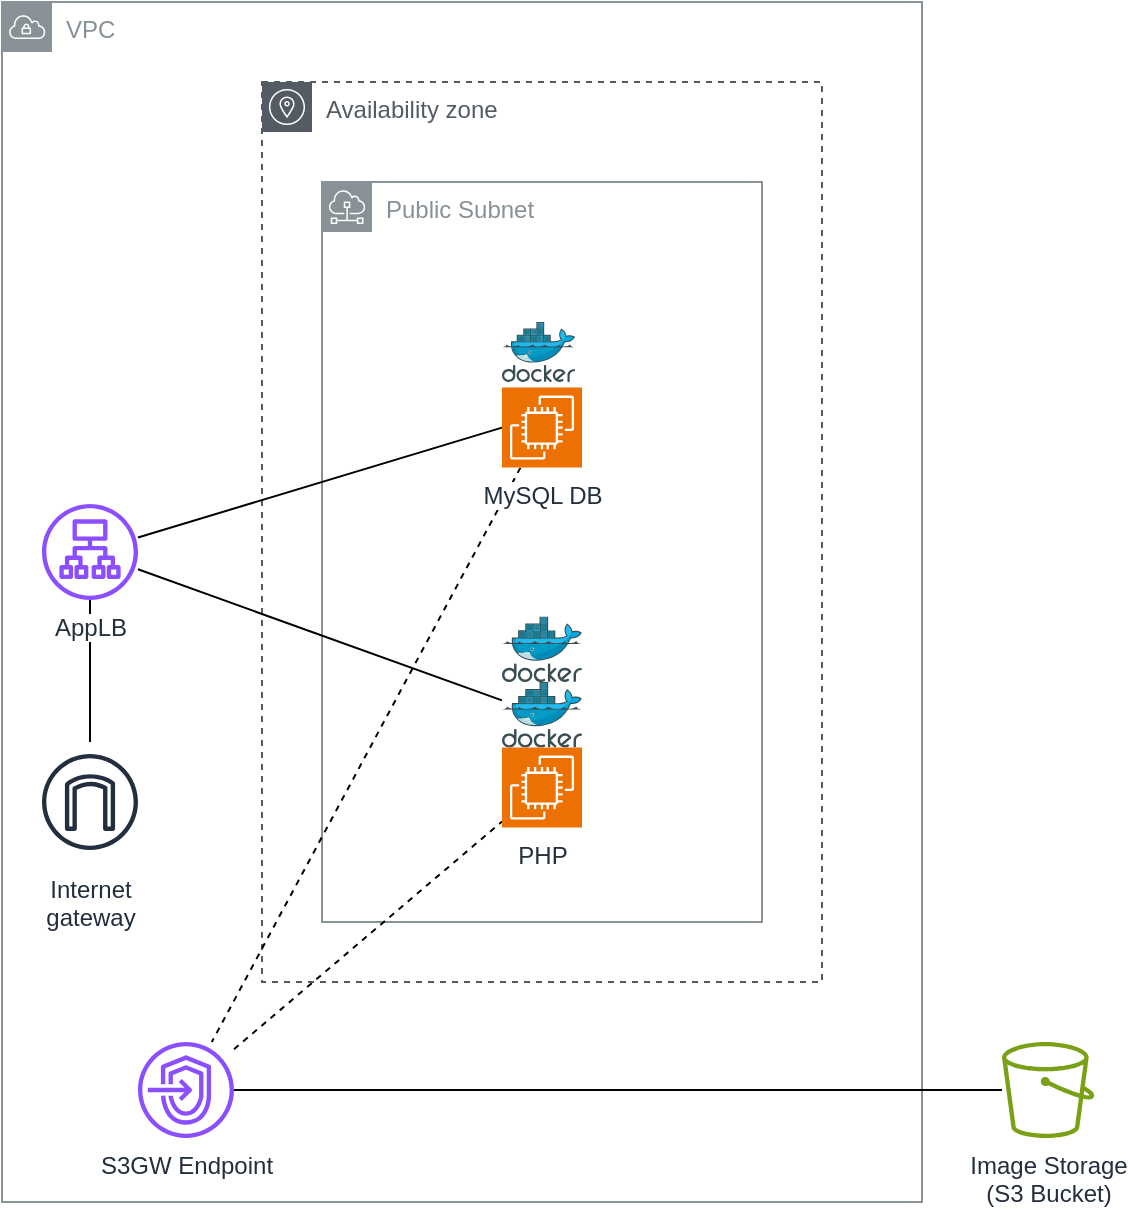 <mxfile version="24.7.8" pages="4">
  <diagram name="Test DA" id="buf2VFXwZQRwuFGmpf3k">
    <mxGraphModel dx="1050" dy="629" grid="1" gridSize="10" guides="1" tooltips="1" connect="1" arrows="1" fold="1" page="1" pageScale="1" pageWidth="850" pageHeight="1100" background="#ffffff" math="0" shadow="0">
      <root>
        <mxCell id="5x3kOLgfroQ-w9hZr5KK-0" />
        <mxCell id="5x3kOLgfroQ-w9hZr5KK-1" parent="5x3kOLgfroQ-w9hZr5KK-0" />
        <mxCell id="5x3kOLgfroQ-w9hZr5KK-2" value="VPC" style="sketch=0;outlineConnect=0;gradientColor=none;html=1;whiteSpace=wrap;fontSize=12;fontStyle=0;shape=mxgraph.aws4.group;grIcon=mxgraph.aws4.group_vpc;strokeColor=#879196;fillColor=none;verticalAlign=top;align=left;spacingLeft=30;fontColor=#879196;dashed=0;" parent="5x3kOLgfroQ-w9hZr5KK-1" vertex="1">
          <mxGeometry x="110" y="190" width="460" height="600" as="geometry" />
        </mxCell>
        <mxCell id="5x3kOLgfroQ-w9hZr5KK-3" value="Availability zone" style="sketch=0;outlineConnect=0;gradientColor=none;html=1;whiteSpace=wrap;fontSize=12;fontStyle=0;shape=mxgraph.aws4.group;grIcon=mxgraph.aws4.group_availability_zone;strokeColor=#545B64;fillColor=none;verticalAlign=top;align=left;spacingLeft=30;fontColor=#545B64;dashed=1;" parent="5x3kOLgfroQ-w9hZr5KK-1" vertex="1">
          <mxGeometry x="240" y="230" width="280" height="450" as="geometry" />
        </mxCell>
        <mxCell id="5x3kOLgfroQ-w9hZr5KK-4" value="Public Subnet" style="sketch=0;outlineConnect=0;gradientColor=none;html=1;whiteSpace=wrap;fontSize=12;fontStyle=0;shape=mxgraph.aws4.group;grIcon=mxgraph.aws4.group_subnet;strokeColor=#879196;fillColor=none;verticalAlign=top;align=left;spacingLeft=30;fontColor=#879196;dashed=0;" parent="5x3kOLgfroQ-w9hZr5KK-1" vertex="1">
          <mxGeometry x="270" y="280" width="220" height="370" as="geometry" />
        </mxCell>
        <mxCell id="5x3kOLgfroQ-w9hZr5KK-7" style="rounded=0;orthogonalLoop=1;jettySize=auto;html=1;entryX=0;entryY=0.5;entryDx=0;entryDy=0;entryPerimeter=0;endArrow=none;endFill=0;" parent="5x3kOLgfroQ-w9hZr5KK-1" source="5x3kOLgfroQ-w9hZr5KK-16" target="5x3kOLgfroQ-w9hZr5KK-19" edge="1">
          <mxGeometry relative="1" as="geometry" />
        </mxCell>
        <mxCell id="5x3kOLgfroQ-w9hZr5KK-8" style="edgeStyle=none;shape=connector;rounded=0;orthogonalLoop=1;jettySize=auto;html=1;dashed=1;strokeColor=default;align=center;verticalAlign=middle;fontFamily=Helvetica;fontSize=11;fontColor=default;labelBackgroundColor=default;endArrow=none;endFill=0;" parent="5x3kOLgfroQ-w9hZr5KK-1" source="5x3kOLgfroQ-w9hZr5KK-19" target="5x3kOLgfroQ-w9hZr5KK-28" edge="1">
          <mxGeometry relative="1" as="geometry" />
        </mxCell>
        <mxCell id="5x3kOLgfroQ-w9hZr5KK-13" style="edgeStyle=none;shape=connector;rounded=0;orthogonalLoop=1;jettySize=auto;html=1;strokeColor=default;align=center;verticalAlign=middle;fontFamily=Helvetica;fontSize=11;fontColor=default;labelBackgroundColor=default;endArrow=none;endFill=0;" parent="5x3kOLgfroQ-w9hZr5KK-1" source="5x3kOLgfroQ-w9hZr5KK-14" target="5x3kOLgfroQ-w9hZr5KK-16" edge="1">
          <mxGeometry relative="1" as="geometry" />
        </mxCell>
        <mxCell id="5x3kOLgfroQ-w9hZr5KK-14" value="Internet&#xa;gateway" style="sketch=0;outlineConnect=0;fontColor=#232F3E;gradientColor=none;strokeColor=#232F3E;fillColor=none;dashed=0;verticalLabelPosition=bottom;verticalAlign=top;align=center;html=1;fontSize=12;fontStyle=0;aspect=fixed;shape=mxgraph.aws4.resourceIcon;resIcon=mxgraph.aws4.internet_gateway;" parent="5x3kOLgfroQ-w9hZr5KK-1" vertex="1">
          <mxGeometry x="124" y="560" width="60" height="60" as="geometry" />
        </mxCell>
        <mxCell id="5x3kOLgfroQ-w9hZr5KK-15" style="edgeStyle=none;shape=connector;rounded=0;orthogonalLoop=1;jettySize=auto;html=1;strokeColor=default;align=center;verticalAlign=middle;fontFamily=Helvetica;fontSize=11;fontColor=default;labelBackgroundColor=default;endArrow=none;endFill=0;" parent="5x3kOLgfroQ-w9hZr5KK-1" source="5x3kOLgfroQ-w9hZr5KK-16" target="5x3kOLgfroQ-w9hZr5KK-35" edge="1">
          <mxGeometry relative="1" as="geometry" />
        </mxCell>
        <mxCell id="5x3kOLgfroQ-w9hZr5KK-16" value="AppLB" style="sketch=0;outlineConnect=0;fontColor=#232F3E;gradientColor=none;fillColor=#8C4FFF;strokeColor=none;dashed=0;verticalLabelPosition=bottom;verticalAlign=top;align=center;html=1;fontSize=12;fontStyle=0;aspect=fixed;pointerEvents=1;shape=mxgraph.aws4.application_load_balancer;labelBackgroundColor=default;" parent="5x3kOLgfroQ-w9hZr5KK-1" vertex="1">
          <mxGeometry x="130" y="441" width="48" height="48" as="geometry" />
        </mxCell>
        <mxCell id="5x3kOLgfroQ-w9hZr5KK-17" value="" style="group;fillColor=default;labelBackgroundColor=#FFFFFF;" parent="5x3kOLgfroQ-w9hZr5KK-1" vertex="1" connectable="0">
          <mxGeometry x="360" y="350" width="40" height="72.8" as="geometry" />
        </mxCell>
        <mxCell id="5x3kOLgfroQ-w9hZr5KK-18" value="" style="image;sketch=0;aspect=fixed;html=1;points=[];align=center;fontSize=12;image=img/lib/mscae/Docker.svg;" parent="5x3kOLgfroQ-w9hZr5KK-17" vertex="1">
          <mxGeometry width="36.59" height="30" as="geometry" />
        </mxCell>
        <mxCell id="5x3kOLgfroQ-w9hZr5KK-19" value="&lt;span style=&quot;&quot;&gt;MySQL DB&lt;/span&gt;" style="sketch=0;points=[[0,0,0],[0.25,0,0],[0.5,0,0],[0.75,0,0],[1,0,0],[0,1,0],[0.25,1,0],[0.5,1,0],[0.75,1,0],[1,1,0],[0,0.25,0],[0,0.5,0],[0,0.75,0],[1,0.25,0],[1,0.5,0],[1,0.75,0]];outlineConnect=0;fontColor=#232F3E;fillColor=#ED7100;strokeColor=#ffffff;dashed=0;verticalLabelPosition=bottom;verticalAlign=top;align=center;html=1;fontSize=12;fontStyle=0;aspect=fixed;shape=mxgraph.aws4.resourceIcon;resIcon=mxgraph.aws4.ec2;labelBackgroundColor=default;" parent="5x3kOLgfroQ-w9hZr5KK-17" vertex="1">
          <mxGeometry y="32.8" width="40" height="40" as="geometry" />
        </mxCell>
        <mxCell id="5x3kOLgfroQ-w9hZr5KK-26" style="edgeStyle=none;shape=connector;rounded=0;orthogonalLoop=1;jettySize=auto;html=1;strokeColor=default;align=center;verticalAlign=middle;fontFamily=Helvetica;fontSize=11;fontColor=default;labelBackgroundColor=default;endArrow=none;endFill=0;" parent="5x3kOLgfroQ-w9hZr5KK-1" source="5x3kOLgfroQ-w9hZr5KK-28" target="5x3kOLgfroQ-w9hZr5KK-32" edge="1">
          <mxGeometry relative="1" as="geometry" />
        </mxCell>
        <mxCell id="5x3kOLgfroQ-w9hZr5KK-27" style="edgeStyle=none;shape=connector;rounded=0;orthogonalLoop=1;jettySize=auto;html=1;dashed=1;strokeColor=default;align=center;verticalAlign=middle;fontFamily=Helvetica;fontSize=11;fontColor=default;labelBackgroundColor=default;endArrow=none;endFill=0;" parent="5x3kOLgfroQ-w9hZr5KK-1" source="5x3kOLgfroQ-w9hZr5KK-28" target="5x3kOLgfroQ-w9hZr5KK-34" edge="1">
          <mxGeometry relative="1" as="geometry" />
        </mxCell>
        <mxCell id="5x3kOLgfroQ-w9hZr5KK-28" value="S3GW Endpoint" style="sketch=0;outlineConnect=0;fontColor=#232F3E;gradientColor=none;fillColor=#8C4FFF;strokeColor=none;dashed=0;verticalLabelPosition=bottom;verticalAlign=top;align=center;html=1;fontSize=12;fontStyle=0;aspect=fixed;pointerEvents=1;shape=mxgraph.aws4.endpoints;fontFamily=Helvetica;labelBackgroundColor=default;" parent="5x3kOLgfroQ-w9hZr5KK-1" vertex="1">
          <mxGeometry x="178" y="710" width="48" height="48" as="geometry" />
        </mxCell>
        <mxCell id="5x3kOLgfroQ-w9hZr5KK-32" value="Image Storage&lt;div&gt;(S3 Bucket)&lt;/div&gt;" style="sketch=0;outlineConnect=0;fontColor=#232F3E;gradientColor=none;fillColor=#7AA116;strokeColor=none;dashed=0;verticalLabelPosition=bottom;verticalAlign=top;align=center;html=1;fontSize=12;fontStyle=0;aspect=fixed;pointerEvents=1;shape=mxgraph.aws4.bucket;fontFamily=Helvetica;labelBackgroundColor=default;" parent="5x3kOLgfroQ-w9hZr5KK-1" vertex="1">
          <mxGeometry x="610" y="710" width="46.15" height="48" as="geometry" />
        </mxCell>
        <mxCell id="oQFvIt6NRLoXoV0MxZd_-1" value="" style="group" vertex="1" connectable="0" parent="5x3kOLgfroQ-w9hZr5KK-1">
          <mxGeometry x="360" y="497.2" width="40" height="105.6" as="geometry" />
        </mxCell>
        <mxCell id="oQFvIt6NRLoXoV0MxZd_-0" value="" style="image;sketch=0;aspect=fixed;html=1;points=[];align=center;fontSize=12;image=img/lib/mscae/Docker.svg;" vertex="1" parent="oQFvIt6NRLoXoV0MxZd_-1">
          <mxGeometry width="40" height="32.8" as="geometry" />
        </mxCell>
        <mxCell id="5x3kOLgfroQ-w9hZr5KK-34" value="PHP" style="sketch=0;points=[[0,0,0],[0.25,0,0],[0.5,0,0],[0.75,0,0],[1,0,0],[0,1,0],[0.25,1,0],[0.5,1,0],[0.75,1,0],[1,1,0],[0,0.25,0],[0,0.5,0],[0,0.75,0],[1,0.25,0],[1,0.5,0],[1,0.75,0]];outlineConnect=0;fontColor=#232F3E;fillColor=#ED7100;strokeColor=#ffffff;dashed=0;verticalLabelPosition=bottom;verticalAlign=top;align=center;html=1;fontSize=12;fontStyle=0;aspect=fixed;shape=mxgraph.aws4.resourceIcon;resIcon=mxgraph.aws4.ec2;labelBackgroundColor=default;" parent="oQFvIt6NRLoXoV0MxZd_-1" vertex="1">
          <mxGeometry y="65.6" width="40" height="40" as="geometry" />
        </mxCell>
        <mxCell id="5x3kOLgfroQ-w9hZr5KK-35" value="" style="image;sketch=0;aspect=fixed;html=1;points=[];align=center;fontSize=12;image=img/lib/mscae/Docker.svg;" parent="oQFvIt6NRLoXoV0MxZd_-1" vertex="1">
          <mxGeometry y="32.8" width="40" height="32.8" as="geometry" />
        </mxCell>
      </root>
    </mxGraphModel>
  </diagram>
  <diagram name="Test" id="LQw1-CAE6PAvf181Ctmy">
    <mxGraphModel dx="1235" dy="740" grid="1" gridSize="10" guides="1" tooltips="1" connect="1" arrows="1" fold="1" page="1" pageScale="1" pageWidth="850" pageHeight="1100" background="#ffffff" math="0" shadow="0">
      <root>
        <mxCell id="0" />
        <mxCell id="1" parent="0" />
        <mxCell id="qjF8QuyVMcO3gpBsARTs-1" value="VPC" style="sketch=0;outlineConnect=0;gradientColor=none;html=1;whiteSpace=wrap;fontSize=12;fontStyle=0;shape=mxgraph.aws4.group;grIcon=mxgraph.aws4.group_vpc;strokeColor=#879196;fillColor=none;verticalAlign=top;align=left;spacingLeft=30;fontColor=#879196;dashed=0;" vertex="1" parent="1">
          <mxGeometry x="110" y="190" width="790" height="600" as="geometry" />
        </mxCell>
        <mxCell id="qjF8QuyVMcO3gpBsARTs-3" value="Availability zone" style="sketch=0;outlineConnect=0;gradientColor=none;html=1;whiteSpace=wrap;fontSize=12;fontStyle=0;shape=mxgraph.aws4.group;grIcon=mxgraph.aws4.group_availability_zone;strokeColor=#545B64;fillColor=none;verticalAlign=top;align=left;spacingLeft=30;fontColor=#545B64;dashed=1;" vertex="1" parent="1">
          <mxGeometry x="140" y="230" width="710" height="450" as="geometry" />
        </mxCell>
        <mxCell id="qjF8QuyVMcO3gpBsARTs-4" value="Public Subnet" style="sketch=0;outlineConnect=0;gradientColor=none;html=1;whiteSpace=wrap;fontSize=12;fontStyle=0;shape=mxgraph.aws4.group;grIcon=mxgraph.aws4.group_subnet;strokeColor=#879196;fillColor=none;verticalAlign=top;align=left;spacingLeft=30;fontColor=#879196;dashed=0;" vertex="1" parent="1">
          <mxGeometry x="270" y="280" width="550" height="370" as="geometry" />
        </mxCell>
        <mxCell id="qjF8QuyVMcO3gpBsARTs-16" style="shape=connector;rounded=0;orthogonalLoop=1;jettySize=auto;html=1;strokeColor=default;align=center;verticalAlign=middle;fontFamily=Helvetica;fontSize=11;fontColor=default;labelBackgroundColor=default;endArrow=none;endFill=0;" edge="1" parent="1" source="qjF8QuyVMcO3gpBsARTs-14" target="qjF8QuyVMcO3gpBsARTs-5">
          <mxGeometry relative="1" as="geometry" />
        </mxCell>
        <mxCell id="qjF8QuyVMcO3gpBsARTs-22" style="edgeStyle=none;shape=connector;rounded=0;orthogonalLoop=1;jettySize=auto;html=1;strokeColor=default;align=center;verticalAlign=middle;fontFamily=Helvetica;fontSize=11;fontColor=default;labelBackgroundColor=default;endArrow=none;endFill=0;" edge="1" parent="1" source="qjF8QuyVMcO3gpBsARTs-14" target="qjF8QuyVMcO3gpBsARTs-11">
          <mxGeometry relative="1" as="geometry" />
        </mxCell>
        <mxCell id="qjF8QuyVMcO3gpBsARTs-15" style="rounded=0;orthogonalLoop=1;jettySize=auto;html=1;entryX=0;entryY=0.5;entryDx=0;entryDy=0;entryPerimeter=0;endArrow=none;endFill=0;" edge="1" parent="1" source="qjF8QuyVMcO3gpBsARTs-14" target="qjF8QuyVMcO3gpBsARTs-8">
          <mxGeometry relative="1" as="geometry" />
        </mxCell>
        <mxCell id="qjF8QuyVMcO3gpBsARTs-34" style="edgeStyle=none;shape=connector;rounded=0;orthogonalLoop=1;jettySize=auto;html=1;dashed=1;strokeColor=default;align=center;verticalAlign=middle;fontFamily=Helvetica;fontSize=11;fontColor=default;labelBackgroundColor=default;endArrow=none;endFill=0;" edge="1" parent="1" source="qjF8QuyVMcO3gpBsARTs-8" target="qjF8QuyVMcO3gpBsARTs-24">
          <mxGeometry relative="1" as="geometry" />
        </mxCell>
        <mxCell id="qjF8QuyVMcO3gpBsARTs-32" style="shape=connector;rounded=0;orthogonalLoop=1;jettySize=auto;html=1;strokeColor=default;align=center;verticalAlign=middle;fontFamily=Helvetica;fontSize=11;fontColor=default;labelBackgroundColor=default;endArrow=none;endFill=0;" edge="1" parent="1" source="qjF8QuyVMcO3gpBsARTs-7" target="qjF8QuyVMcO3gpBsARTs-14">
          <mxGeometry relative="1" as="geometry">
            <Array as="points" />
          </mxGeometry>
        </mxCell>
        <mxCell id="qjF8QuyVMcO3gpBsARTs-33" style="edgeStyle=none;shape=connector;rounded=0;orthogonalLoop=1;jettySize=auto;html=1;strokeColor=default;align=center;verticalAlign=middle;fontFamily=Helvetica;fontSize=11;fontColor=default;labelBackgroundColor=default;endArrow=none;endFill=0;dashed=1;" edge="1" parent="1" source="qjF8QuyVMcO3gpBsARTs-5" target="qjF8QuyVMcO3gpBsARTs-24">
          <mxGeometry relative="1" as="geometry" />
        </mxCell>
        <mxCell id="qjF8QuyVMcO3gpBsARTs-35" style="edgeStyle=none;shape=connector;rounded=0;orthogonalLoop=1;jettySize=auto;html=1;dashed=1;strokeColor=default;align=center;verticalAlign=middle;fontFamily=Helvetica;fontSize=11;fontColor=default;labelBackgroundColor=default;endArrow=none;endFill=0;" edge="1" parent="1" source="qjF8QuyVMcO3gpBsARTs-7" target="qjF8QuyVMcO3gpBsARTs-24">
          <mxGeometry relative="1" as="geometry" />
        </mxCell>
        <mxCell id="qjF8QuyVMcO3gpBsARTs-36" style="edgeStyle=none;shape=connector;rounded=0;orthogonalLoop=1;jettySize=auto;html=1;dashed=1;strokeColor=default;align=center;verticalAlign=middle;fontFamily=Helvetica;fontSize=11;fontColor=default;labelBackgroundColor=default;endArrow=none;endFill=0;" edge="1" parent="1" source="qjF8QuyVMcO3gpBsARTs-6" target="qjF8QuyVMcO3gpBsARTs-24">
          <mxGeometry relative="1" as="geometry" />
        </mxCell>
        <mxCell id="qjF8QuyVMcO3gpBsARTs-23" style="edgeStyle=none;shape=connector;rounded=0;orthogonalLoop=1;jettySize=auto;html=1;strokeColor=default;align=center;verticalAlign=middle;fontFamily=Helvetica;fontSize=11;fontColor=default;labelBackgroundColor=default;endArrow=none;endFill=0;" edge="1" parent="1" source="qjF8QuyVMcO3gpBsARTs-2" target="qjF8QuyVMcO3gpBsARTs-14">
          <mxGeometry relative="1" as="geometry" />
        </mxCell>
        <mxCell id="qjF8QuyVMcO3gpBsARTs-2" value="Internet&#xa;gateway" style="sketch=0;outlineConnect=0;fontColor=#232F3E;gradientColor=none;strokeColor=#232F3E;fillColor=none;dashed=0;verticalLabelPosition=bottom;verticalAlign=top;align=center;html=1;fontSize=12;fontStyle=0;aspect=fixed;shape=mxgraph.aws4.resourceIcon;resIcon=mxgraph.aws4.internet_gateway;" vertex="1" parent="1">
          <mxGeometry x="30" y="435" width="60" height="60" as="geometry" />
        </mxCell>
        <mxCell id="novmfhBnv8FTrywA7ein-8" style="edgeStyle=none;shape=connector;rounded=0;orthogonalLoop=1;jettySize=auto;html=1;strokeColor=default;align=center;verticalAlign=middle;fontFamily=Helvetica;fontSize=11;fontColor=default;labelBackgroundColor=default;endArrow=none;endFill=0;" edge="1" parent="1" source="qjF8QuyVMcO3gpBsARTs-14" target="novmfhBnv8FTrywA7ein-3">
          <mxGeometry relative="1" as="geometry" />
        </mxCell>
        <mxCell id="qjF8QuyVMcO3gpBsARTs-14" value="AppLB" style="sketch=0;outlineConnect=0;fontColor=#232F3E;gradientColor=none;fillColor=#8C4FFF;strokeColor=none;dashed=0;verticalLabelPosition=bottom;verticalAlign=top;align=center;html=1;fontSize=12;fontStyle=0;aspect=fixed;pointerEvents=1;shape=mxgraph.aws4.application_load_balancer;" vertex="1" parent="1">
          <mxGeometry x="180" y="441" width="48" height="48" as="geometry" />
        </mxCell>
        <mxCell id="qjF8QuyVMcO3gpBsARTs-18" value="" style="group;fillColor=default;labelBackgroundColor=#FFFFFF;" vertex="1" connectable="0" parent="1">
          <mxGeometry x="340" y="320" width="40" height="72.8" as="geometry" />
        </mxCell>
        <mxCell id="qjF8QuyVMcO3gpBsARTs-12" value="" style="image;sketch=0;aspect=fixed;html=1;points=[];align=center;fontSize=12;image=img/lib/mscae/Docker.svg;" vertex="1" parent="qjF8QuyVMcO3gpBsARTs-18">
          <mxGeometry width="36.59" height="30" as="geometry" />
        </mxCell>
        <mxCell id="qjF8QuyVMcO3gpBsARTs-8" value="&lt;span style=&quot;&quot;&gt;MySQL DB&lt;/span&gt;" style="sketch=0;points=[[0,0,0],[0.25,0,0],[0.5,0,0],[0.75,0,0],[1,0,0],[0,1,0],[0.25,1,0],[0.5,1,0],[0.75,1,0],[1,1,0],[0,0.25,0],[0,0.5,0],[0,0.75,0],[1,0.25,0],[1,0.5,0],[1,0.75,0]];outlineConnect=0;fontColor=#232F3E;fillColor=#ED7100;strokeColor=#ffffff;dashed=0;verticalLabelPosition=bottom;verticalAlign=top;align=center;html=1;fontSize=12;fontStyle=0;aspect=fixed;shape=mxgraph.aws4.resourceIcon;resIcon=mxgraph.aws4.ec2;labelBackgroundColor=default;" vertex="1" parent="qjF8QuyVMcO3gpBsARTs-18">
          <mxGeometry y="32.8" width="40" height="40" as="geometry" />
        </mxCell>
        <mxCell id="qjF8QuyVMcO3gpBsARTs-20" value="" style="group" vertex="1" connectable="0" parent="1">
          <mxGeometry x="520" y="514" width="40" height="72.8" as="geometry" />
        </mxCell>
        <mxCell id="qjF8QuyVMcO3gpBsARTs-6" value="Java Backend" style="sketch=0;points=[[0,0,0],[0.25,0,0],[0.5,0,0],[0.75,0,0],[1,0,0],[0,1,0],[0.25,1,0],[0.5,1,0],[0.75,1,0],[1,1,0],[0,0.25,0],[0,0.5,0],[0,0.75,0],[1,0.25,0],[1,0.5,0],[1,0.75,0]];outlineConnect=0;fontColor=#232F3E;fillColor=#ED7100;strokeColor=#ffffff;dashed=0;verticalLabelPosition=bottom;verticalAlign=top;align=center;html=1;fontSize=12;fontStyle=0;aspect=fixed;shape=mxgraph.aws4.resourceIcon;resIcon=mxgraph.aws4.ec2;labelBackgroundColor=default;" vertex="1" parent="qjF8QuyVMcO3gpBsARTs-20">
          <mxGeometry y="32.8" width="40" height="40" as="geometry" />
        </mxCell>
        <mxCell id="qjF8QuyVMcO3gpBsARTs-11" value="" style="image;sketch=0;aspect=fixed;html=1;points=[];align=center;fontSize=12;image=img/lib/mscae/Docker.svg;" vertex="1" parent="qjF8QuyVMcO3gpBsARTs-20">
          <mxGeometry width="40" height="32.8" as="geometry" />
        </mxCell>
        <mxCell id="qjF8QuyVMcO3gpBsARTs-21" value="" style="group" vertex="1" connectable="0" parent="1">
          <mxGeometry x="340" y="514" width="40" height="72.8" as="geometry" />
        </mxCell>
        <mxCell id="qjF8QuyVMcO3gpBsARTs-5" value="Angular Web" style="sketch=0;points=[[0,0,0],[0.25,0,0],[0.5,0,0],[0.75,0,0],[1,0,0],[0,1,0],[0.25,1,0],[0.5,1,0],[0.75,1,0],[1,1,0],[0,0.25,0],[0,0.5,0],[0,0.75,0],[1,0.25,0],[1,0.5,0],[1,0.75,0]];outlineConnect=0;fontColor=#232F3E;fillColor=#ED7100;strokeColor=#ffffff;dashed=0;verticalLabelPosition=bottom;verticalAlign=top;align=center;html=1;fontSize=12;fontStyle=0;aspect=fixed;shape=mxgraph.aws4.resourceIcon;resIcon=mxgraph.aws4.ec2;labelBackgroundColor=default;" vertex="1" parent="qjF8QuyVMcO3gpBsARTs-21">
          <mxGeometry y="32.8" width="40" height="40" as="geometry" />
        </mxCell>
        <mxCell id="qjF8QuyVMcO3gpBsARTs-10" value="" style="image;sketch=0;aspect=fixed;html=1;points=[];align=center;fontSize=12;image=img/lib/mscae/Docker.svg;" vertex="1" parent="qjF8QuyVMcO3gpBsARTs-21">
          <mxGeometry width="40" height="32.8" as="geometry" />
        </mxCell>
        <mxCell id="qjF8QuyVMcO3gpBsARTs-39" style="edgeStyle=none;shape=connector;rounded=0;orthogonalLoop=1;jettySize=auto;html=1;strokeColor=default;align=center;verticalAlign=middle;fontFamily=Helvetica;fontSize=11;fontColor=default;labelBackgroundColor=default;endArrow=none;endFill=0;" edge="1" parent="1" source="qjF8QuyVMcO3gpBsARTs-24" target="qjF8QuyVMcO3gpBsARTs-38">
          <mxGeometry relative="1" as="geometry" />
        </mxCell>
        <mxCell id="novmfhBnv8FTrywA7ein-11" style="edgeStyle=none;shape=connector;rounded=0;orthogonalLoop=1;jettySize=auto;html=1;dashed=1;dashPattern=1 1;strokeColor=default;align=center;verticalAlign=middle;fontFamily=Helvetica;fontSize=11;fontColor=default;labelBackgroundColor=default;endArrow=none;endFill=0;" edge="1" parent="1" source="qjF8QuyVMcO3gpBsARTs-24" target="novmfhBnv8FTrywA7ein-2">
          <mxGeometry relative="1" as="geometry" />
        </mxCell>
        <mxCell id="qjF8QuyVMcO3gpBsARTs-24" value="S3GW Endpoint" style="sketch=0;outlineConnect=0;fontColor=#232F3E;gradientColor=none;fillColor=#8C4FFF;strokeColor=none;dashed=0;verticalLabelPosition=bottom;verticalAlign=top;align=center;html=1;fontSize=12;fontStyle=0;aspect=fixed;pointerEvents=1;shape=mxgraph.aws4.endpoints;fontFamily=Helvetica;labelBackgroundColor=default;" vertex="1" parent="1">
          <mxGeometry x="422" y="710" width="48" height="48" as="geometry" />
        </mxCell>
        <mxCell id="qjF8QuyVMcO3gpBsARTs-19" value="" style="group;labelBackgroundColor=#FFFFFF;" vertex="1" connectable="0" parent="1">
          <mxGeometry x="520" y="320" width="40" height="72.8" as="geometry" />
        </mxCell>
        <mxCell id="qjF8QuyVMcO3gpBsARTs-7" value="&lt;span style=&quot;background-color: rgb(255, 255, 255);&quot;&gt;Redis&lt;/span&gt;" style="sketch=0;points=[[0,0,0],[0.25,0,0],[0.5,0,0],[0.75,0,0],[1,0,0],[0,1,0],[0.25,1,0],[0.5,1,0],[0.75,1,0],[1,1,0],[0,0.25,0],[0,0.5,0],[0,0.75,0],[1,0.25,0],[1,0.5,0],[1,0.75,0]];outlineConnect=0;fontColor=#232F3E;fillColor=#ED7100;strokeColor=#ffffff;dashed=0;verticalLabelPosition=bottom;verticalAlign=top;align=center;html=1;fontSize=12;fontStyle=0;aspect=fixed;shape=mxgraph.aws4.resourceIcon;resIcon=mxgraph.aws4.ec2;" vertex="1" parent="qjF8QuyVMcO3gpBsARTs-19">
          <mxGeometry y="32.8" width="40" height="40" as="geometry" />
        </mxCell>
        <mxCell id="qjF8QuyVMcO3gpBsARTs-13" value="" style="image;sketch=0;aspect=fixed;html=1;points=[];align=center;fontSize=12;image=img/lib/mscae/Docker.svg;" vertex="1" parent="qjF8QuyVMcO3gpBsARTs-19">
          <mxGeometry width="40" height="32.8" as="geometry" />
        </mxCell>
        <mxCell id="qjF8QuyVMcO3gpBsARTs-38" value="Image Storage (S3)" style="sketch=0;outlineConnect=0;fontColor=#232F3E;gradientColor=none;fillColor=#7AA116;strokeColor=none;dashed=0;verticalLabelPosition=bottom;verticalAlign=top;align=center;html=1;fontSize=12;fontStyle=0;aspect=fixed;pointerEvents=1;shape=mxgraph.aws4.bucket;fontFamily=Helvetica;labelBackgroundColor=default;" vertex="1" parent="1">
          <mxGeometry x="970" y="710" width="46.15" height="48" as="geometry" />
        </mxCell>
        <mxCell id="novmfhBnv8FTrywA7ein-1" value="" style="group" vertex="1" connectable="0" parent="1">
          <mxGeometry x="700" y="514" width="40" height="72.8" as="geometry" />
        </mxCell>
        <mxCell id="novmfhBnv8FTrywA7ein-2" value="PHP" style="sketch=0;points=[[0,0,0],[0.25,0,0],[0.5,0,0],[0.75,0,0],[1,0,0],[0,1,0],[0.25,1,0],[0.5,1,0],[0.75,1,0],[1,1,0],[0,0.25,0],[0,0.5,0],[0,0.75,0],[1,0.25,0],[1,0.5,0],[1,0.75,0]];outlineConnect=0;fontColor=#232F3E;fillColor=#ED7100;strokeColor=#ffffff;dashed=0;verticalLabelPosition=bottom;verticalAlign=top;align=center;html=1;fontSize=12;fontStyle=0;aspect=fixed;shape=mxgraph.aws4.resourceIcon;resIcon=mxgraph.aws4.ec2;labelBackgroundColor=default;" vertex="1" parent="novmfhBnv8FTrywA7ein-1">
          <mxGeometry y="32.8" width="40" height="40" as="geometry" />
        </mxCell>
        <mxCell id="novmfhBnv8FTrywA7ein-3" value="" style="image;sketch=0;aspect=fixed;html=1;points=[];align=center;fontSize=12;image=img/lib/mscae/Docker.svg;" vertex="1" parent="novmfhBnv8FTrywA7ein-1">
          <mxGeometry width="40" height="32.8" as="geometry" />
        </mxCell>
        <mxCell id="novmfhBnv8FTrywA7ein-4" value="" style="group" vertex="1" connectable="0" parent="1">
          <mxGeometry x="700" y="320" width="40" height="72.8" as="geometry" />
        </mxCell>
        <mxCell id="novmfhBnv8FTrywA7ein-5" value="Python OCR" style="sketch=0;points=[[0,0,0],[0.25,0,0],[0.5,0,0],[0.75,0,0],[1,0,0],[0,1,0],[0.25,1,0],[0.5,1,0],[0.75,1,0],[1,1,0],[0,0.25,0],[0,0.5,0],[0,0.75,0],[1,0.25,0],[1,0.5,0],[1,0.75,0]];outlineConnect=0;fontColor=#232F3E;fillColor=#ED7100;strokeColor=#ffffff;dashed=0;verticalLabelPosition=bottom;verticalAlign=top;align=center;html=1;fontSize=12;fontStyle=0;aspect=fixed;shape=mxgraph.aws4.resourceIcon;resIcon=mxgraph.aws4.ec2;labelBackgroundColor=default;" vertex="1" parent="novmfhBnv8FTrywA7ein-4">
          <mxGeometry y="32.8" width="40" height="40" as="geometry" />
        </mxCell>
        <mxCell id="novmfhBnv8FTrywA7ein-6" value="" style="image;sketch=0;aspect=fixed;html=1;points=[];align=center;fontSize=12;image=img/lib/mscae/Docker.svg;" vertex="1" parent="novmfhBnv8FTrywA7ein-4">
          <mxGeometry width="40" height="32.8" as="geometry" />
        </mxCell>
        <mxCell id="novmfhBnv8FTrywA7ein-9" style="edgeStyle=none;shape=connector;rounded=0;orthogonalLoop=1;jettySize=auto;html=1;entryX=0.75;entryY=1;entryDx=0;entryDy=0;entryPerimeter=0;strokeColor=default;align=center;verticalAlign=middle;fontFamily=Helvetica;fontSize=11;fontColor=default;labelBackgroundColor=default;endArrow=none;endFill=0;" edge="1" parent="1" source="qjF8QuyVMcO3gpBsARTs-14" target="novmfhBnv8FTrywA7ein-5">
          <mxGeometry relative="1" as="geometry" />
        </mxCell>
        <mxCell id="novmfhBnv8FTrywA7ein-10" style="edgeStyle=none;shape=connector;rounded=0;orthogonalLoop=1;jettySize=auto;html=1;entryX=0.75;entryY=1;entryDx=0;entryDy=0;entryPerimeter=0;dashed=1;strokeColor=default;align=center;verticalAlign=middle;fontFamily=Helvetica;fontSize=11;fontColor=default;labelBackgroundColor=default;endArrow=none;endFill=0;" edge="1" parent="1" source="qjF8QuyVMcO3gpBsARTs-24" target="novmfhBnv8FTrywA7ein-5">
          <mxGeometry relative="1" as="geometry" />
        </mxCell>
      </root>
    </mxGraphModel>
  </diagram>
  <diagram name="Stage 2" id="hoWVU1kt5RrWhZtYo3jM">
    <mxGraphModel dx="1235" dy="740" grid="1" gridSize="10" guides="1" tooltips="1" connect="1" arrows="1" fold="1" page="1" pageScale="1" pageWidth="850" pageHeight="1100" background="#ffffff" math="0" shadow="0">
      <root>
        <mxCell id="KThbdlaeHImmBJ1lx7RJ-0" />
        <mxCell id="KThbdlaeHImmBJ1lx7RJ-1" parent="KThbdlaeHImmBJ1lx7RJ-0" />
        <mxCell id="KThbdlaeHImmBJ1lx7RJ-2" value="VPC" style="sketch=0;outlineConnect=0;gradientColor=none;html=1;whiteSpace=wrap;fontSize=12;fontStyle=0;shape=mxgraph.aws4.group;grIcon=mxgraph.aws4.group_vpc;strokeColor=#879196;fillColor=none;verticalAlign=top;align=left;spacingLeft=30;fontColor=#879196;dashed=0;" vertex="1" parent="KThbdlaeHImmBJ1lx7RJ-1">
          <mxGeometry x="110" y="190" width="530" height="630" as="geometry" />
        </mxCell>
        <mxCell id="KThbdlaeHImmBJ1lx7RJ-3" value="Availability zone" style="sketch=0;outlineConnect=0;gradientColor=none;html=1;whiteSpace=wrap;fontSize=12;fontStyle=0;shape=mxgraph.aws4.group;grIcon=mxgraph.aws4.group_availability_zone;strokeColor=#545B64;fillColor=none;verticalAlign=top;align=left;spacingLeft=30;fontColor=#545B64;dashed=1;" vertex="1" parent="KThbdlaeHImmBJ1lx7RJ-1">
          <mxGeometry x="140" y="230" width="460" height="450" as="geometry" />
        </mxCell>
        <mxCell id="lpPBF1-I7H66YXGYZygB-2" value="Private subnet" style="points=[[0,0],[0.25,0],[0.5,0],[0.75,0],[1,0],[1,0.25],[1,0.5],[1,0.75],[1,1],[0.75,1],[0.5,1],[0.25,1],[0,1],[0,0.75],[0,0.5],[0,0.25]];outlineConnect=0;gradientColor=none;html=1;whiteSpace=wrap;fontSize=12;fontStyle=0;container=1;pointerEvents=0;collapsible=0;recursiveResize=0;shape=mxgraph.aws4.group;grIcon=mxgraph.aws4.group_security_group;grStroke=0;strokeColor=#00A4A6;fillColor=#E6F6F7;verticalAlign=top;align=left;spacingLeft=30;fontColor=#147EBA;dashed=0;fontFamily=Helvetica;labelBackgroundColor=default;" vertex="1" parent="KThbdlaeHImmBJ1lx7RJ-1">
          <mxGeometry x="340" y="280" width="220" height="360" as="geometry" />
        </mxCell>
        <mxCell id="lpPBF1-I7H66YXGYZygB-3" value="Public subnet" style="points=[[0,0],[0.25,0],[0.5,0],[0.75,0],[1,0],[1,0.25],[1,0.5],[1,0.75],[1,1],[0.75,1],[0.5,1],[0.25,1],[0,1],[0,0.75],[0,0.5],[0,0.25]];outlineConnect=0;html=1;whiteSpace=wrap;fontSize=12;fontStyle=0;container=1;pointerEvents=0;collapsible=0;recursiveResize=0;shape=mxgraph.aws4.group;grIcon=mxgraph.aws4.group_security_group;grStroke=0;strokeColor=#82b366;fillColor=#d5e8d4;verticalAlign=top;align=left;spacingLeft=30;dashed=0;fontFamily=Helvetica;labelBackgroundColor=default;" vertex="1" parent="KThbdlaeHImmBJ1lx7RJ-1">
          <mxGeometry x="159" y="280" width="161" height="360" as="geometry" />
        </mxCell>
        <mxCell id="Z1C53QJ-vrZe8WPQaVx9-0" value="NAT GW" style="sketch=0;outlineConnect=0;fontColor=#232F3E;gradientColor=none;fillColor=#8C4FFF;strokeColor=none;dashed=0;verticalLabelPosition=bottom;verticalAlign=top;align=center;html=1;fontSize=12;fontStyle=0;aspect=fixed;pointerEvents=1;shape=mxgraph.aws4.nat_gateway;fontFamily=Helvetica;labelBackgroundColor=default;rotation=0;flipH=1;" vertex="1" parent="lpPBF1-I7H66YXGYZygB-3">
          <mxGeometry x="45.8" y="263.6" width="43.2" height="43.2" as="geometry" />
        </mxCell>
        <mxCell id="KThbdlaeHImmBJ1lx7RJ-5" style="shape=connector;rounded=0;orthogonalLoop=1;jettySize=auto;html=1;strokeColor=default;align=center;verticalAlign=middle;fontFamily=Helvetica;fontSize=11;fontColor=default;labelBackgroundColor=default;endArrow=none;endFill=0;" edge="1" parent="KThbdlaeHImmBJ1lx7RJ-1" source="KThbdlaeHImmBJ1lx7RJ-15" target="KThbdlaeHImmBJ1lx7RJ-23">
          <mxGeometry relative="1" as="geometry" />
        </mxCell>
        <mxCell id="KThbdlaeHImmBJ1lx7RJ-6" style="edgeStyle=none;shape=connector;rounded=0;orthogonalLoop=1;jettySize=auto;html=1;strokeColor=default;align=center;verticalAlign=middle;fontFamily=Helvetica;fontSize=11;fontColor=default;labelBackgroundColor=default;endArrow=none;endFill=0;" edge="1" parent="KThbdlaeHImmBJ1lx7RJ-1" source="KThbdlaeHImmBJ1lx7RJ-15" target="KThbdlaeHImmBJ1lx7RJ-21">
          <mxGeometry relative="1" as="geometry" />
        </mxCell>
        <mxCell id="KThbdlaeHImmBJ1lx7RJ-7" style="rounded=0;orthogonalLoop=1;jettySize=auto;html=1;entryX=0;entryY=0.5;entryDx=0;entryDy=0;entryPerimeter=0;endArrow=none;endFill=0;" edge="1" parent="KThbdlaeHImmBJ1lx7RJ-1" source="KThbdlaeHImmBJ1lx7RJ-15" target="KThbdlaeHImmBJ1lx7RJ-18">
          <mxGeometry relative="1" as="geometry" />
        </mxCell>
        <mxCell id="KThbdlaeHImmBJ1lx7RJ-8" style="edgeStyle=none;shape=connector;rounded=0;orthogonalLoop=1;jettySize=auto;html=1;dashed=1;strokeColor=default;align=center;verticalAlign=middle;fontFamily=Helvetica;fontSize=11;fontColor=default;labelBackgroundColor=default;endArrow=none;endFill=0;" edge="1" parent="KThbdlaeHImmBJ1lx7RJ-1" source="KThbdlaeHImmBJ1lx7RJ-18" target="KThbdlaeHImmBJ1lx7RJ-26">
          <mxGeometry relative="1" as="geometry" />
        </mxCell>
        <mxCell id="KThbdlaeHImmBJ1lx7RJ-9" style="shape=connector;rounded=0;orthogonalLoop=1;jettySize=auto;html=1;strokeColor=default;align=center;verticalAlign=middle;fontFamily=Helvetica;fontSize=11;fontColor=default;labelBackgroundColor=default;endArrow=none;endFill=0;" edge="1" parent="KThbdlaeHImmBJ1lx7RJ-1" source="KThbdlaeHImmBJ1lx7RJ-28" target="KThbdlaeHImmBJ1lx7RJ-15">
          <mxGeometry relative="1" as="geometry">
            <Array as="points" />
          </mxGeometry>
        </mxCell>
        <mxCell id="KThbdlaeHImmBJ1lx7RJ-10" style="edgeStyle=none;shape=connector;rounded=0;orthogonalLoop=1;jettySize=auto;html=1;strokeColor=default;align=center;verticalAlign=middle;fontFamily=Helvetica;fontSize=11;fontColor=default;labelBackgroundColor=default;endArrow=none;endFill=0;dashed=1;" edge="1" parent="KThbdlaeHImmBJ1lx7RJ-1" source="KThbdlaeHImmBJ1lx7RJ-23" target="KThbdlaeHImmBJ1lx7RJ-26">
          <mxGeometry relative="1" as="geometry" />
        </mxCell>
        <mxCell id="KThbdlaeHImmBJ1lx7RJ-11" style="edgeStyle=none;shape=connector;rounded=0;orthogonalLoop=1;jettySize=auto;html=1;dashed=1;strokeColor=default;align=center;verticalAlign=middle;fontFamily=Helvetica;fontSize=11;fontColor=default;labelBackgroundColor=default;endArrow=none;endFill=0;" edge="1" parent="KThbdlaeHImmBJ1lx7RJ-1" source="KThbdlaeHImmBJ1lx7RJ-28" target="KThbdlaeHImmBJ1lx7RJ-26">
          <mxGeometry relative="1" as="geometry" />
        </mxCell>
        <mxCell id="KThbdlaeHImmBJ1lx7RJ-12" style="edgeStyle=none;shape=connector;rounded=0;orthogonalLoop=1;jettySize=auto;html=1;dashed=1;strokeColor=default;align=center;verticalAlign=middle;fontFamily=Helvetica;fontSize=11;fontColor=default;labelBackgroundColor=default;endArrow=none;endFill=0;" edge="1" parent="KThbdlaeHImmBJ1lx7RJ-1" source="KThbdlaeHImmBJ1lx7RJ-20" target="KThbdlaeHImmBJ1lx7RJ-26">
          <mxGeometry relative="1" as="geometry" />
        </mxCell>
        <mxCell id="KThbdlaeHImmBJ1lx7RJ-13" style="edgeStyle=none;shape=connector;rounded=0;orthogonalLoop=1;jettySize=auto;html=1;strokeColor=default;align=center;verticalAlign=middle;fontFamily=Helvetica;fontSize=11;fontColor=default;labelBackgroundColor=default;endArrow=none;endFill=0;" edge="1" parent="KThbdlaeHImmBJ1lx7RJ-1" source="KThbdlaeHImmBJ1lx7RJ-14" target="KThbdlaeHImmBJ1lx7RJ-15">
          <mxGeometry relative="1" as="geometry" />
        </mxCell>
        <mxCell id="KThbdlaeHImmBJ1lx7RJ-14" value="Internet&#xa;gateway" style="sketch=0;outlineConnect=0;fontColor=#232F3E;gradientColor=none;strokeColor=#232F3E;fillColor=none;dashed=0;verticalLabelPosition=bottom;verticalAlign=top;align=center;html=1;fontSize=12;fontStyle=0;aspect=fixed;shape=mxgraph.aws4.resourceIcon;resIcon=mxgraph.aws4.internet_gateway;" vertex="1" parent="KThbdlaeHImmBJ1lx7RJ-1">
          <mxGeometry x="30" y="435" width="60" height="60" as="geometry" />
        </mxCell>
        <mxCell id="KThbdlaeHImmBJ1lx7RJ-15" value="AppLB" style="sketch=0;outlineConnect=0;fontColor=#232F3E;gradientColor=none;fillColor=#8C4FFF;strokeColor=none;dashed=0;verticalLabelPosition=bottom;verticalAlign=top;align=center;html=1;fontSize=12;fontStyle=0;aspect=fixed;pointerEvents=1;shape=mxgraph.aws4.application_load_balancer;" vertex="1" parent="KThbdlaeHImmBJ1lx7RJ-1">
          <mxGeometry x="200" y="441" width="48" height="48" as="geometry" />
        </mxCell>
        <mxCell id="KThbdlaeHImmBJ1lx7RJ-16" value="" style="group;fillColor=default;labelBackgroundColor=#FFFFFF;" vertex="1" connectable="0" parent="KThbdlaeHImmBJ1lx7RJ-1">
          <mxGeometry x="363" y="320" width="40" height="72.8" as="geometry" />
        </mxCell>
        <mxCell id="KThbdlaeHImmBJ1lx7RJ-17" value="" style="image;sketch=0;aspect=fixed;html=1;points=[];align=center;fontSize=12;image=img/lib/mscae/Docker.svg;" vertex="1" parent="KThbdlaeHImmBJ1lx7RJ-16">
          <mxGeometry width="36.59" height="30" as="geometry" />
        </mxCell>
        <mxCell id="KThbdlaeHImmBJ1lx7RJ-18" value="&lt;span style=&quot;&quot;&gt;DB&lt;/span&gt;" style="sketch=0;points=[[0,0,0],[0.25,0,0],[0.5,0,0],[0.75,0,0],[1,0,0],[0,1,0],[0.25,1,0],[0.5,1,0],[0.75,1,0],[1,1,0],[0,0.25,0],[0,0.5,0],[0,0.75,0],[1,0.25,0],[1,0.5,0],[1,0.75,0]];outlineConnect=0;fontColor=#232F3E;fillColor=#ED7100;strokeColor=#ffffff;dashed=0;verticalLabelPosition=bottom;verticalAlign=top;align=center;html=1;fontSize=12;fontStyle=0;aspect=fixed;shape=mxgraph.aws4.resourceIcon;resIcon=mxgraph.aws4.ec2;labelBackgroundColor=default;" vertex="1" parent="KThbdlaeHImmBJ1lx7RJ-16">
          <mxGeometry y="32.8" width="40" height="40" as="geometry" />
        </mxCell>
        <mxCell id="KThbdlaeHImmBJ1lx7RJ-19" value="" style="group" vertex="1" connectable="0" parent="KThbdlaeHImmBJ1lx7RJ-1">
          <mxGeometry x="493" y="514" width="40" height="72.8" as="geometry" />
        </mxCell>
        <mxCell id="KThbdlaeHImmBJ1lx7RJ-20" value="Java" style="sketch=0;points=[[0,0,0],[0.25,0,0],[0.5,0,0],[0.75,0,0],[1,0,0],[0,1,0],[0.25,1,0],[0.5,1,0],[0.75,1,0],[1,1,0],[0,0.25,0],[0,0.5,0],[0,0.75,0],[1,0.25,0],[1,0.5,0],[1,0.75,0]];outlineConnect=0;fontColor=#232F3E;fillColor=#ED7100;strokeColor=#ffffff;dashed=0;verticalLabelPosition=bottom;verticalAlign=top;align=center;html=1;fontSize=12;fontStyle=0;aspect=fixed;shape=mxgraph.aws4.resourceIcon;resIcon=mxgraph.aws4.ec2;labelBackgroundColor=default;" vertex="1" parent="KThbdlaeHImmBJ1lx7RJ-19">
          <mxGeometry y="32.8" width="40" height="40" as="geometry" />
        </mxCell>
        <mxCell id="KThbdlaeHImmBJ1lx7RJ-21" value="" style="image;sketch=0;aspect=fixed;html=1;points=[];align=center;fontSize=12;image=img/lib/mscae/Docker.svg;" vertex="1" parent="KThbdlaeHImmBJ1lx7RJ-19">
          <mxGeometry width="40" height="32.8" as="geometry" />
        </mxCell>
        <mxCell id="KThbdlaeHImmBJ1lx7RJ-22" value="" style="group" vertex="1" connectable="0" parent="KThbdlaeHImmBJ1lx7RJ-1">
          <mxGeometry x="363" y="514" width="40" height="72.8" as="geometry" />
        </mxCell>
        <mxCell id="KThbdlaeHImmBJ1lx7RJ-23" value="Angular" style="sketch=0;points=[[0,0,0],[0.25,0,0],[0.5,0,0],[0.75,0,0],[1,0,0],[0,1,0],[0.25,1,0],[0.5,1,0],[0.75,1,0],[1,1,0],[0,0.25,0],[0,0.5,0],[0,0.75,0],[1,0.25,0],[1,0.5,0],[1,0.75,0]];outlineConnect=0;fontColor=#232F3E;fillColor=#ED7100;strokeColor=#ffffff;dashed=0;verticalLabelPosition=bottom;verticalAlign=top;align=center;html=1;fontSize=12;fontStyle=0;aspect=fixed;shape=mxgraph.aws4.resourceIcon;resIcon=mxgraph.aws4.ec2;labelBackgroundColor=default;" vertex="1" parent="KThbdlaeHImmBJ1lx7RJ-22">
          <mxGeometry y="32.8" width="40" height="40" as="geometry" />
        </mxCell>
        <mxCell id="KThbdlaeHImmBJ1lx7RJ-24" value="" style="image;sketch=0;aspect=fixed;html=1;points=[];align=center;fontSize=12;image=img/lib/mscae/Docker.svg;" vertex="1" parent="KThbdlaeHImmBJ1lx7RJ-22">
          <mxGeometry width="40" height="32.8" as="geometry" />
        </mxCell>
        <mxCell id="KThbdlaeHImmBJ1lx7RJ-25" style="edgeStyle=none;shape=connector;rounded=0;orthogonalLoop=1;jettySize=auto;html=1;strokeColor=default;align=center;verticalAlign=middle;fontFamily=Helvetica;fontSize=11;fontColor=default;labelBackgroundColor=default;endArrow=none;endFill=0;" edge="1" parent="KThbdlaeHImmBJ1lx7RJ-1" source="KThbdlaeHImmBJ1lx7RJ-26" target="KThbdlaeHImmBJ1lx7RJ-30">
          <mxGeometry relative="1" as="geometry" />
        </mxCell>
        <mxCell id="KThbdlaeHImmBJ1lx7RJ-26" value="S3GW Endpoint" style="sketch=0;outlineConnect=0;fontColor=#232F3E;gradientColor=none;fillColor=#8C4FFF;strokeColor=none;dashed=0;verticalLabelPosition=bottom;verticalAlign=top;align=center;html=1;fontSize=12;fontStyle=0;aspect=fixed;pointerEvents=1;shape=mxgraph.aws4.endpoints;fontFamily=Helvetica;labelBackgroundColor=default;" vertex="1" parent="KThbdlaeHImmBJ1lx7RJ-1">
          <mxGeometry x="430" y="720" width="48" height="48" as="geometry" />
        </mxCell>
        <mxCell id="KThbdlaeHImmBJ1lx7RJ-27" value="" style="group;labelBackgroundColor=default;" vertex="1" connectable="0" parent="KThbdlaeHImmBJ1lx7RJ-1">
          <mxGeometry x="493" y="320" width="40" height="72.8" as="geometry" />
        </mxCell>
        <mxCell id="KThbdlaeHImmBJ1lx7RJ-28" value="" style="sketch=0;points=[[0,0,0],[0.25,0,0],[0.5,0,0],[0.75,0,0],[1,0,0],[0,1,0],[0.25,1,0],[0.5,1,0],[0.75,1,0],[1,1,0],[0,0.25,0],[0,0.5,0],[0,0.75,0],[1,0.25,0],[1,0.5,0],[1,0.75,0]];outlineConnect=0;fontColor=#232F3E;fillColor=#ED7100;strokeColor=#ffffff;dashed=0;verticalLabelPosition=bottom;verticalAlign=top;align=center;html=1;fontSize=12;fontStyle=0;aspect=fixed;shape=mxgraph.aws4.resourceIcon;resIcon=mxgraph.aws4.ec2;" vertex="1" parent="KThbdlaeHImmBJ1lx7RJ-27">
          <mxGeometry y="32.8" width="40" height="40" as="geometry" />
        </mxCell>
        <mxCell id="KThbdlaeHImmBJ1lx7RJ-29" value="" style="image;sketch=0;aspect=fixed;html=1;points=[];align=center;fontSize=12;image=img/lib/mscae/Docker.svg;" vertex="1" parent="KThbdlaeHImmBJ1lx7RJ-27">
          <mxGeometry width="40" height="32.8" as="geometry" />
        </mxCell>
        <mxCell id="KThbdlaeHImmBJ1lx7RJ-30" value="Image Storage (S3)" style="sketch=0;outlineConnect=0;fontColor=#232F3E;gradientColor=none;fillColor=#7AA116;strokeColor=none;dashed=0;verticalLabelPosition=bottom;verticalAlign=top;align=center;html=1;fontSize=12;fontStyle=0;aspect=fixed;pointerEvents=1;shape=mxgraph.aws4.bucket;fontFamily=Helvetica;labelBackgroundColor=default;" vertex="1" parent="KThbdlaeHImmBJ1lx7RJ-1">
          <mxGeometry x="720" y="720" width="46.15" height="48" as="geometry" />
        </mxCell>
        <mxCell id="Z1C53QJ-vrZe8WPQaVx9-2" style="edgeStyle=none;shape=connector;rounded=0;orthogonalLoop=1;jettySize=auto;html=1;entryX=0;entryY=0.5;entryDx=0;entryDy=0;entryPerimeter=0;dashed=1;strokeColor=default;align=center;verticalAlign=middle;fontFamily=Helvetica;fontSize=11;fontColor=default;labelBackgroundColor=default;endArrow=none;endFill=0;dashPattern=1 1;" edge="1" parent="KThbdlaeHImmBJ1lx7RJ-1" source="Z1C53QJ-vrZe8WPQaVx9-0" target="KThbdlaeHImmBJ1lx7RJ-18">
          <mxGeometry relative="1" as="geometry" />
        </mxCell>
        <mxCell id="Z1C53QJ-vrZe8WPQaVx9-3" style="edgeStyle=none;shape=connector;rounded=0;orthogonalLoop=1;jettySize=auto;html=1;dashed=1;dashPattern=1 1;strokeColor=default;align=center;verticalAlign=middle;fontFamily=Helvetica;fontSize=11;fontColor=default;labelBackgroundColor=default;endArrow=none;endFill=0;" edge="1" parent="KThbdlaeHImmBJ1lx7RJ-1" source="Z1C53QJ-vrZe8WPQaVx9-0" target="KThbdlaeHImmBJ1lx7RJ-28">
          <mxGeometry relative="1" as="geometry" />
        </mxCell>
        <mxCell id="Z1C53QJ-vrZe8WPQaVx9-4" style="edgeStyle=none;shape=connector;rounded=0;orthogonalLoop=1;jettySize=auto;html=1;dashed=1;dashPattern=1 1;strokeColor=default;align=center;verticalAlign=middle;fontFamily=Helvetica;fontSize=11;fontColor=default;labelBackgroundColor=default;endArrow=none;endFill=0;" edge="1" parent="KThbdlaeHImmBJ1lx7RJ-1" source="Z1C53QJ-vrZe8WPQaVx9-0" target="KThbdlaeHImmBJ1lx7RJ-23">
          <mxGeometry relative="1" as="geometry" />
        </mxCell>
        <mxCell id="Z1C53QJ-vrZe8WPQaVx9-5" style="edgeStyle=none;shape=connector;rounded=0;orthogonalLoop=1;jettySize=auto;html=1;dashed=1;dashPattern=1 1;strokeColor=default;align=center;verticalAlign=middle;fontFamily=Helvetica;fontSize=11;fontColor=default;labelBackgroundColor=default;endArrow=none;endFill=0;" edge="1" parent="KThbdlaeHImmBJ1lx7RJ-1" source="KThbdlaeHImmBJ1lx7RJ-20" target="Z1C53QJ-vrZe8WPQaVx9-0">
          <mxGeometry relative="1" as="geometry">
            <Array as="points">
              <mxPoint x="420" y="630" />
              <mxPoint x="310" y="630" />
            </Array>
          </mxGeometry>
        </mxCell>
      </root>
    </mxGraphModel>
  </diagram>
  <diagram id="XzAE67TPprxmwfV8iRa0" name="Page-3">
    <mxGraphModel dx="1050" dy="629" grid="1" gridSize="10" guides="1" tooltips="1" connect="1" arrows="1" fold="1" page="1" pageScale="1" pageWidth="850" pageHeight="1100" math="0" shadow="0">
      <root>
        <mxCell id="0" />
        <mxCell id="1" parent="0" />
      </root>
    </mxGraphModel>
  </diagram>
</mxfile>
